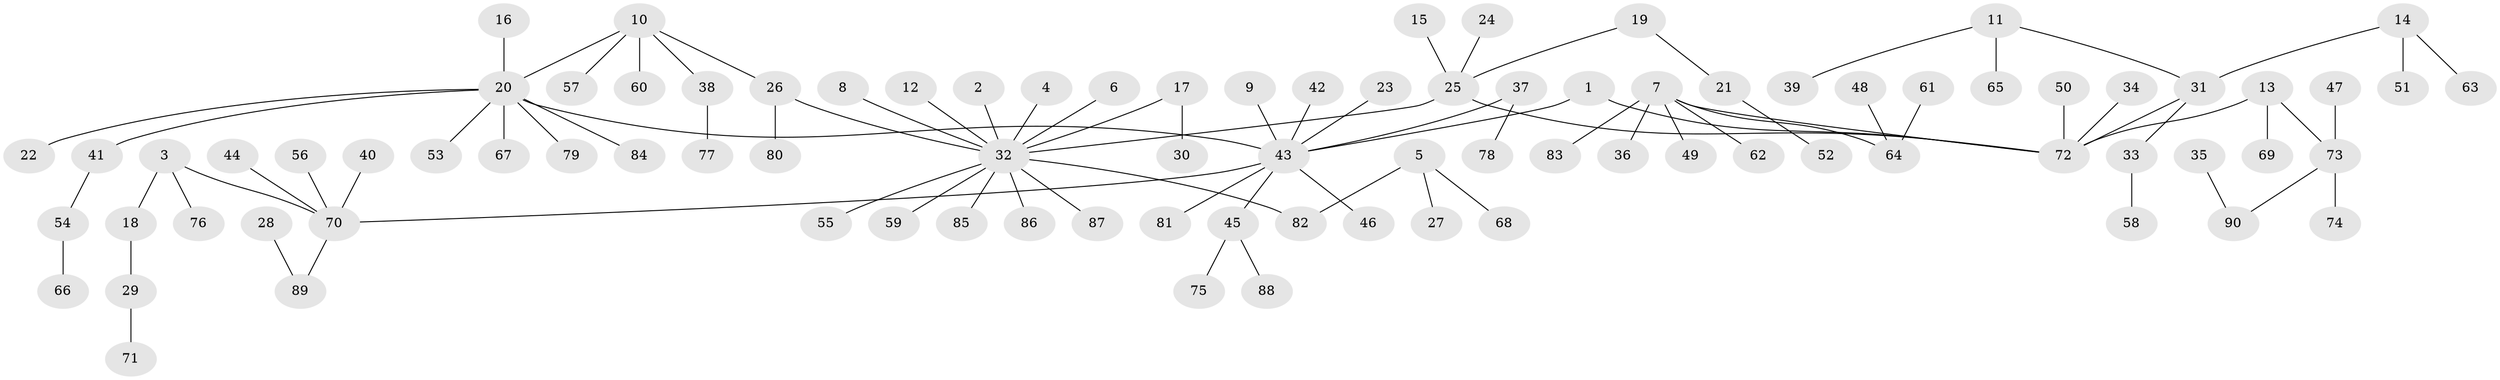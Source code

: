 // original degree distribution, {6: 0.015625, 8: 0.0078125, 2: 0.21875, 7: 0.015625, 11: 0.0078125, 15: 0.0078125, 3: 0.046875, 1: 0.609375, 10: 0.0078125, 4: 0.046875, 5: 0.015625}
// Generated by graph-tools (version 1.1) at 2025/36/03/04/25 23:36:43]
// undirected, 90 vertices, 90 edges
graph export_dot {
  node [color=gray90,style=filled];
  1;
  2;
  3;
  4;
  5;
  6;
  7;
  8;
  9;
  10;
  11;
  12;
  13;
  14;
  15;
  16;
  17;
  18;
  19;
  20;
  21;
  22;
  23;
  24;
  25;
  26;
  27;
  28;
  29;
  30;
  31;
  32;
  33;
  34;
  35;
  36;
  37;
  38;
  39;
  40;
  41;
  42;
  43;
  44;
  45;
  46;
  47;
  48;
  49;
  50;
  51;
  52;
  53;
  54;
  55;
  56;
  57;
  58;
  59;
  60;
  61;
  62;
  63;
  64;
  65;
  66;
  67;
  68;
  69;
  70;
  71;
  72;
  73;
  74;
  75;
  76;
  77;
  78;
  79;
  80;
  81;
  82;
  83;
  84;
  85;
  86;
  87;
  88;
  89;
  90;
  1 -- 43 [weight=1.0];
  1 -- 72 [weight=1.0];
  2 -- 32 [weight=1.0];
  3 -- 18 [weight=1.0];
  3 -- 70 [weight=1.0];
  3 -- 76 [weight=1.0];
  4 -- 32 [weight=1.0];
  5 -- 27 [weight=1.0];
  5 -- 68 [weight=1.0];
  5 -- 82 [weight=1.0];
  6 -- 32 [weight=1.0];
  7 -- 36 [weight=1.0];
  7 -- 49 [weight=1.0];
  7 -- 62 [weight=1.0];
  7 -- 64 [weight=1.0];
  7 -- 72 [weight=1.0];
  7 -- 83 [weight=1.0];
  8 -- 32 [weight=1.0];
  9 -- 43 [weight=1.0];
  10 -- 20 [weight=1.0];
  10 -- 26 [weight=1.0];
  10 -- 38 [weight=1.0];
  10 -- 57 [weight=1.0];
  10 -- 60 [weight=1.0];
  11 -- 31 [weight=1.0];
  11 -- 39 [weight=1.0];
  11 -- 65 [weight=1.0];
  12 -- 32 [weight=1.0];
  13 -- 69 [weight=1.0];
  13 -- 72 [weight=1.0];
  13 -- 73 [weight=1.0];
  14 -- 31 [weight=1.0];
  14 -- 51 [weight=1.0];
  14 -- 63 [weight=1.0];
  15 -- 25 [weight=1.0];
  16 -- 20 [weight=1.0];
  17 -- 30 [weight=1.0];
  17 -- 32 [weight=1.0];
  18 -- 29 [weight=1.0];
  19 -- 21 [weight=1.0];
  19 -- 25 [weight=1.0];
  20 -- 22 [weight=1.0];
  20 -- 41 [weight=1.0];
  20 -- 43 [weight=1.0];
  20 -- 53 [weight=1.0];
  20 -- 67 [weight=1.0];
  20 -- 79 [weight=1.0];
  20 -- 84 [weight=1.0];
  21 -- 52 [weight=1.0];
  23 -- 43 [weight=1.0];
  24 -- 25 [weight=1.0];
  25 -- 32 [weight=1.0];
  25 -- 72 [weight=1.0];
  26 -- 32 [weight=1.0];
  26 -- 80 [weight=1.0];
  28 -- 89 [weight=1.0];
  29 -- 71 [weight=1.0];
  31 -- 33 [weight=1.0];
  31 -- 72 [weight=1.0];
  32 -- 55 [weight=1.0];
  32 -- 59 [weight=1.0];
  32 -- 82 [weight=1.0];
  32 -- 85 [weight=1.0];
  32 -- 86 [weight=1.0];
  32 -- 87 [weight=1.0];
  33 -- 58 [weight=1.0];
  34 -- 72 [weight=1.0];
  35 -- 90 [weight=1.0];
  37 -- 43 [weight=1.0];
  37 -- 78 [weight=1.0];
  38 -- 77 [weight=1.0];
  40 -- 70 [weight=1.0];
  41 -- 54 [weight=1.0];
  42 -- 43 [weight=1.0];
  43 -- 45 [weight=1.0];
  43 -- 46 [weight=1.0];
  43 -- 70 [weight=1.0];
  43 -- 81 [weight=1.0];
  44 -- 70 [weight=1.0];
  45 -- 75 [weight=1.0];
  45 -- 88 [weight=1.0];
  47 -- 73 [weight=1.0];
  48 -- 64 [weight=1.0];
  50 -- 72 [weight=1.0];
  54 -- 66 [weight=1.0];
  56 -- 70 [weight=1.0];
  61 -- 64 [weight=1.0];
  70 -- 89 [weight=1.0];
  73 -- 74 [weight=1.0];
  73 -- 90 [weight=1.0];
}
